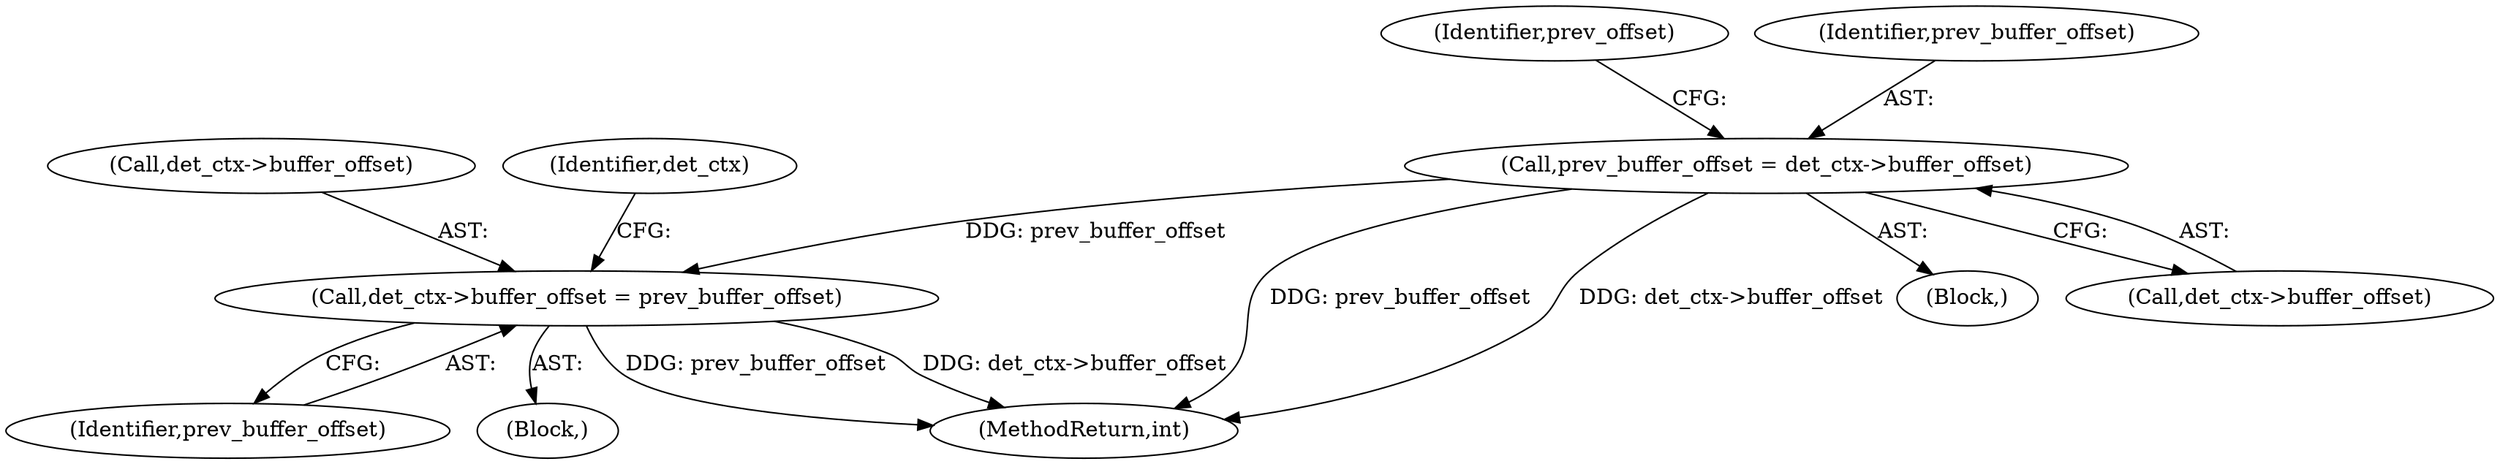 digraph "0_suricata_47afc577ff763150f9b47f10331f5ef9eb847a57@pointer" {
"1001076" [label="(Call,det_ctx->buffer_offset = prev_buffer_offset)"];
"1000978" [label="(Call,prev_buffer_offset = det_ctx->buffer_offset)"];
"1001077" [label="(Call,det_ctx->buffer_offset)"];
"1001080" [label="(Identifier,prev_buffer_offset)"];
"1000966" [label="(Block,)"];
"1000980" [label="(Call,det_ctx->buffer_offset)"];
"1000978" [label="(Call,prev_buffer_offset = det_ctx->buffer_offset)"];
"1000997" [label="(Block,)"];
"1000985" [label="(Identifier,prev_offset)"];
"1001083" [label="(Identifier,det_ctx)"];
"1001577" [label="(MethodReturn,int)"];
"1000979" [label="(Identifier,prev_buffer_offset)"];
"1001076" [label="(Call,det_ctx->buffer_offset = prev_buffer_offset)"];
"1001076" -> "1000997"  [label="AST: "];
"1001076" -> "1001080"  [label="CFG: "];
"1001077" -> "1001076"  [label="AST: "];
"1001080" -> "1001076"  [label="AST: "];
"1001083" -> "1001076"  [label="CFG: "];
"1001076" -> "1001577"  [label="DDG: prev_buffer_offset"];
"1001076" -> "1001577"  [label="DDG: det_ctx->buffer_offset"];
"1000978" -> "1001076"  [label="DDG: prev_buffer_offset"];
"1000978" -> "1000966"  [label="AST: "];
"1000978" -> "1000980"  [label="CFG: "];
"1000979" -> "1000978"  [label="AST: "];
"1000980" -> "1000978"  [label="AST: "];
"1000985" -> "1000978"  [label="CFG: "];
"1000978" -> "1001577"  [label="DDG: prev_buffer_offset"];
"1000978" -> "1001577"  [label="DDG: det_ctx->buffer_offset"];
}
